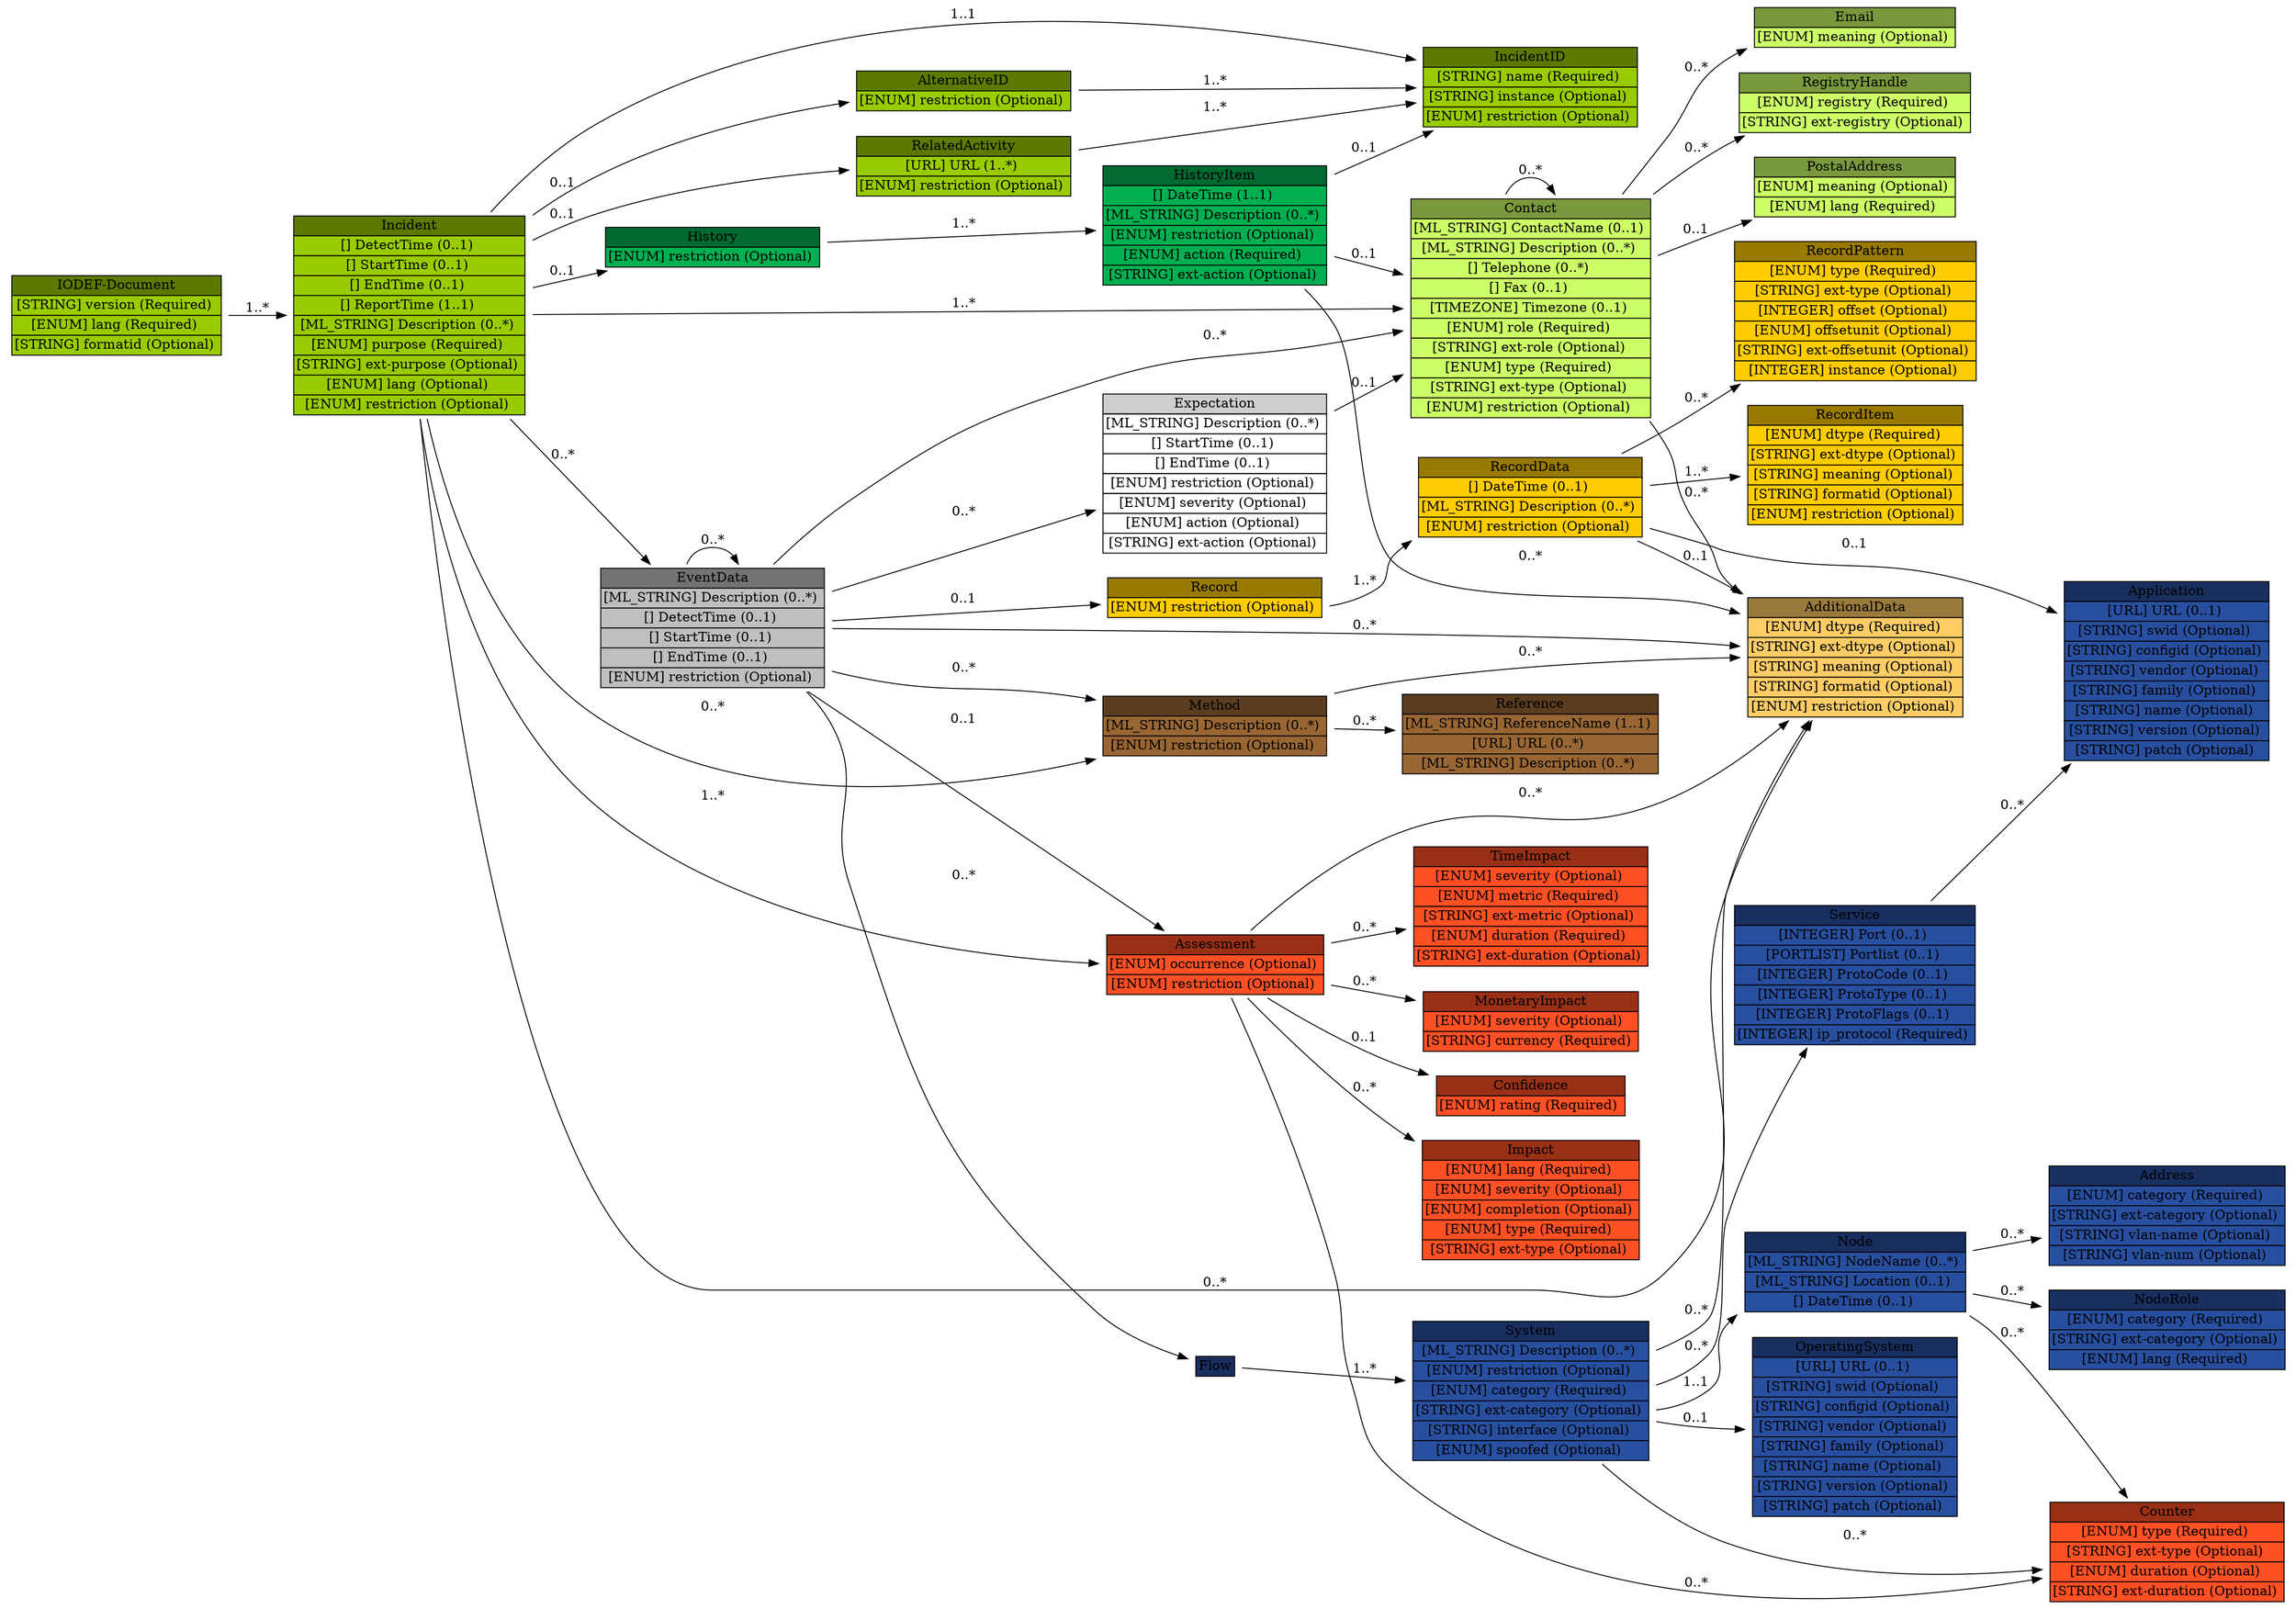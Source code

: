 digraph "IODEF-Document" {
	graph [rankdir=LR];
	node [label="\N"];
	graph [bb="0,0,2352,1650"];
	"IODEF-Document" [label=<<table BORDER="0" CELLBORDER="1" CELLSPACING="0"> <tr > <td BGCOLOR="#5c7a00" HREF="#" TITLE="The IODEF-Document class is the top level class in the IODEF data model. All IODEF documents are an instance of this class. ">IODEF-Document</td> </tr>" %<tr><td BGCOLOR="#99CC00" HREF="#" TITLE="The IODEF specification version number to which this IODEF document conforms.  The value of this attribute MUST be &quot;1.00&quot;">[STRING] version (Required) </td></tr>%<tr><td BGCOLOR="#99CC00" HREF="#" TITLE="A valid language code per RFC 4646 [7] constrained by the definition of &quot;xs:language&quot;.  The interpretation of this code is described in Section 6.">[ENUM] lang (Required) </td></tr>%<tr><td BGCOLOR="#99CC00" HREF="#" TITLE="A free-form string to convey processing instructions to the recipient of the document.  Its semantics must be negotiated out-of-band.">[STRING] formatid (Optional) </td></tr>%</table>>, shape=plaintext, pos="114,1319", width="3.1667", height="1.2361"];
	Incident [label=<<table BORDER="0" CELLBORDER="1" CELLSPACING="0"> <tr > <td BGCOLOR="#5c7a00" HREF="#" TITLE="Every incident is represented by an instance of the Incident class. This class provides a standardized representation for commonly exchanged incident data. ">Incident</td> </tr>" %<tr><td BGCOLOR="#99CC00" HREF="#" TITLE="The time the incident was first detected.">[] DetectTime (0..1) </td></tr>%<tr><td BGCOLOR="#99CC00" HREF="#" TITLE="The time the incident started.">[] StartTime (0..1) </td></tr>%<tr><td BGCOLOR="#99CC00" HREF="#" TITLE="The time the incident ended.">[] EndTime (0..1) </td></tr>%<tr><td BGCOLOR="#99CC00" HREF="#" TITLE="The time the incident was reported.">[] ReportTime (1..1) </td></tr>%<tr><td BGCOLOR="#99CC00" HREF="#" TITLE="A free-form textual description of the incident.">[ML_STRING] Description (0..*) </td></tr>%<tr><td BGCOLOR="#99CC00" HREF="#" TITLE="The purpose attribute represents the reason why the IODEF document was created.  It is closely related to the Expectation class (Section 3.13).  This attribute is defined as an enumerated list:">[ENUM] purpose (Required) </td></tr>%<tr><td BGCOLOR="#99CC00" HREF="#" TITLE="A means by which to extend the purpose attribute.  See Section 5.1.">[STRING] ext-purpose (Optional) </td></tr>%<tr><td BGCOLOR="#99CC00" HREF="#" TITLE="A valid language code per RFC 4646 [7] constrained by the definition of &quot;xs:language&quot;.  The interpretation of this code is described in Section 6.">[ENUM] lang (Optional) </td></tr>%<tr><td BGCOLOR="#99CC00" HREF="#" TITLE="This attribute indicates the disclosure guidelines to which the sender expects the recipient to adhere for the information represented in this class and its children.  This guideline provides no security since there are no specified technical means to ensure that the recipient of the document handles the information as the sender requested.">[ENUM] restriction (Optional) </td></tr>%</table>>, shape=plaintext, pos="417,1319", width="3.5", height="2.9028"];
	IncidentID [label=<<table BORDER="0" CELLBORDER="1" CELLSPACING="0"> <tr > <td BGCOLOR="#5c7a00" HREF="#" TITLE="The IncidentID class represents an incident tracking number that is unique in the context of the CSIRT and identifies the activity characterized in an IODEF Document. This identifier would serve as an index into the CSIRT incident handling system. The combination of the name attribute and the string in the element content MUST be a globally unique identifier describing the activity. Documents generated by a given CSIRT MUST NOT reuse the same value unless they are referencing the same incident. ">IncidentID</td> </tr>" %<tr><td BGCOLOR="#99CC00" HREF="#" TITLE="An identifier describing the CSIRT that created the document.  In order to have a globally unique CSIRT name, the fully qualified domain name associated with the CSIRT MUST be used.">[STRING] name (Required) </td></tr>%<tr><td BGCOLOR="#99CC00" HREF="#" TITLE="An identifier referencing a subset of the named incident.">[STRING] instance (Optional) </td></tr>%<tr><td BGCOLOR="#99CC00" HREF="#" TITLE="This attribute has been defined in Section 3.2.">[ENUM] restriction (Optional) </td></tr>%</table>>, shape=plaintext, pos="1564,1564", width="3.1667", height="1.2361"];
	AlternativeID [label=<<table BORDER="0" CELLBORDER="1" CELLSPACING="0"> <tr > <td BGCOLOR="#5c7a00" HREF="#" TITLE="The AlternativeID class lists the incident tracking numbers used by CSIRTs, other than the one generating the document, to refer to the identical activity described the IODEF document. A tracking number listed as an AlternativeID references the same incident detected by ">AlternativeID</td> </tr>" %<tr><td BGCOLOR="#99CC00" HREF="#" TITLE="This attribute has been defined in Section 3.2.">[ENUM] restriction (Optional) </td></tr>%</table>>, shape=plaintext, pos="985,1555", width="3.1667", height="0.68056"];
	RelatedActivity [label=<<table BORDER="0" CELLBORDER="1" CELLSPACING="0"> <tr > <td BGCOLOR="#5c7a00" HREF="#" TITLE="The RelatedActivity class lists either incident tracking numbers of incidents or URLs (not both) that refer to activity related to the one described in the IODEF document. These references may be to local incident tracking numbers or to those of other CSIRTs. ">RelatedActivity</td> </tr>" %<tr><td BGCOLOR="#99CC00" HREF="#" TITLE="A URL to activity related to this incident.">[URL] URL (1..*) </td></tr>%<tr><td BGCOLOR="#99CC00" HREF="#" TITLE="This attribute has been defined in Section 3.2.">[ENUM] restriction (Optional) </td></tr>%</table>>, shape=plaintext, pos="985,1478", width="3.1667", height="0.95833"];
	Assessment [label=<<table BORDER="0" CELLBORDER="1" CELLSPACING="0"> <tr > <td BGCOLOR="#993016" HREF="#" TITLE="The Assessment class describes the technical and non-technical repercussions of the incident on the CSIRT&#39;s constituency. ">Assessment</td> </tr>" %<tr><td BGCOLOR="#FF5024" HREF="#" TITLE="Specifies whether the assessment is describing actual or potential outcomes.  The default is &quot;actual&quot; and is assumed if not specified.">[ENUM] occurrence (Optional) </td></tr>%<tr><td BGCOLOR="#FF5024" HREF="#" TITLE="This attribute is defined in Section 3.2.">[ENUM] restriction (Optional) </td></tr>%</table>>, shape=plaintext, pos="1240,649", width="3.25", height="0.95833"];
	Impact [label=<<table BORDER="0" CELLBORDER="1" CELLSPACING="0"> <tr > <td BGCOLOR="#993016" HREF="#" TITLE="The Impact class allows for categorizing and describing the technical impact of the incident on the network of an organization. ">Impact</td> </tr>" %<tr><td BGCOLOR="#FF5024" HREF="#" TITLE="A valid language code per RFC 4646 [7] constrained by the definition of &quot;xs:language&quot;.  The interpretation of this code is described in Section 6.">[ENUM] lang (Required) </td></tr>%<tr><td BGCOLOR="#FF5024" HREF="#" TITLE="An estimate of the relative severity of the activity.  The permitted values are shown below.  There is no default value.">[ENUM] severity (Optional) </td></tr>%<tr><td BGCOLOR="#FF5024" HREF="#" TITLE="An indication whether the described activity was successful.  The permitted values are shown below.  There is no default value.">[ENUM] completion (Optional) </td></tr>%<tr><td BGCOLOR="#FF5024" HREF="#" TITLE="Classifies the malicious activity into incident categories.  The permitted values are shown below.  The default value is &quot;other&quot;.">[ENUM] type (Required) </td></tr>%<tr><td BGCOLOR="#FF5024" HREF="#" TITLE="A means by which to extend the type attribute. See Section 5.1.">[STRING] ext-type (Optional) </td></tr>%</table>>, shape=plaintext, pos="1564,417", width="3.25", height="1.7917"];
	TimeImpact [label=<<table BORDER="0" CELLBORDER="1" CELLSPACING="0"> <tr > <td BGCOLOR="#993016" HREF="#" TITLE="The TimeImpact class describes the impact of the incident on an organization as a function of time. It provides a way to convey down time and recovery time. ">TimeImpact</td> </tr>" %<tr><td BGCOLOR="#FF5024" HREF="#" TITLE="An estimate of the relative severity of the activity.  The permitted values are shown below.  There is no default value.">[ENUM] severity (Optional) </td></tr>%<tr><td BGCOLOR="#FF5024" HREF="#" TITLE="Defines the metric in which the time is expressed.  The permitted values are shown below.  There is no default value.">[ENUM] metric (Required) </td></tr>%<tr><td BGCOLOR="#FF5024" HREF="#" TITLE="A means by which to extend the metric attribute.  See Section 5.1.">[STRING] ext-metric (Optional) </td></tr>%<tr><td BGCOLOR="#FF5024" HREF="#" TITLE="Defines a unit of time, that when combined with the metric attribute, fully describes a metric of impact that will be conveyed in the element content.  The permitted values are shown below.  The default value is &quot;hour&quot;.">[ENUM] duration (Required) </td></tr>%<tr><td BGCOLOR="#FF5024" HREF="#" TITLE="A means by which to extend the duration attribute.  See Section 5.1.">[STRING] ext-duration (Optional) </td></tr>%</table>>, shape=plaintext, pos="1564,715", width="3.5556", height="1.7917"];
	MonetaryImpact [label=<<table BORDER="0" CELLBORDER="1" CELLSPACING="0"> <tr > <td BGCOLOR="#993016" HREF="#" TITLE="The MonetaryImpact class describes the financial impact of the activity on an organization. For example, this impact may consider losses due to the cost of the investigation or recovery, diminished ">MonetaryImpact</td> </tr>" %<tr><td BGCOLOR="#FF5024" HREF="#" TITLE="An estimate of the relative severity of the activity.  The permitted values are shown below.  There is no default value.">[ENUM] severity (Optional) </td></tr>%<tr><td BGCOLOR="#FF5024" HREF="#" TITLE="Defines the currency in which the monetary impact is expressed.  The permitted values are defined in ISO 4217:2001, Codes for the representation of currencies and funds [14].  There is no default value.">[STRING] currency (Required) </td></tr>%</table>>, shape=plaintext, pos="1564,599", width="3.2222", height="0.95833"];
	Counter [label=<<table BORDER="0" CELLBORDER="1" CELLSPACING="0"> <tr > <td BGCOLOR="#993016" HREF="#" TITLE="The Counter class summarize multiple occurrences of some event, or conveys counts or rates on various features (e.g., packets, sessions, events). ">Counter</td> </tr>" %<tr><td BGCOLOR="#FF5024" HREF="#" TITLE="Specifies the units of the element content.">[ENUM] type (Required) </td></tr>%<tr><td BGCOLOR="#FF5024" HREF="#" TITLE="A means by which to extend the type attribute. See Section 5.1.">[STRING] ext-type (Optional) </td></tr>%<tr><td BGCOLOR="#FF5024" HREF="#" TITLE="If present, the Counter class represents a rate rather than a count over the entire event.  In that case, this attribute specifies the denominator of the rate (where the type attribute specified the nominator).  The possible values of this attribute are defined in Section 3.10.2">[ENUM] duration (Optional) </td></tr>%<tr><td BGCOLOR="#FF5024" HREF="#" TITLE="A means by which to extend the duration attribute.  See Section 5.1.">[STRING] ext-duration (Optional) </td></tr>%</table>>, shape=plaintext, pos="2223,54", width="3.5556", height="1.5139"];
	Confidence [label=<<table BORDER="0" CELLBORDER="1" CELLSPACING="0"> <tr > <td BGCOLOR="#993016" HREF="#" TITLE="The Confidence class represents a best estimate of the validity and accuracy of the described impact (see Section 3.10) of the incident activity. This estimate can be expressed as a category or a numeric calculation. ">Confidence</td> </tr>" %<tr><td BGCOLOR="#FF5024" HREF="#" TITLE="A rating of the analytical validity of the specified Assessment.  The permitted values are shown below. There is no default value.">[ENUM] rating (Required) </td></tr>%</table>>, shape=plaintext, pos="1564,523", width="2.8056", height="0.68056"];
	AdditionalData [label=<<table BORDER="0" CELLBORDER="1" CELLSPACING="0"> <tr > <td BGCOLOR="#997a3d" HREF="#" TITLE="The AdditionalData class serves as an extension mechanism for information not otherwise represented in the data model. For relatively simple information, atomic data types (e.g., integers, strings) are provided with a mechanism to annotate their meaning. The class can also be used to extend the data model (and the associated Schema) to support proprietary extensions by encapsulating entire XML documents conforming to another Schema (e.g., IDMEF). A detailed discussion for extending the data model and the schema can be found in Section 5. ">AdditionalData</td> </tr>" %<tr><td BGCOLOR="#FFCC66" HREF="#" TITLE="The data type of the element content.  The permitted values for this attribute are shown below.  The default value is &quot;string&quot;.">[ENUM] dtype (Required) </td></tr>%<tr><td BGCOLOR="#FFCC66" HREF="#" TITLE="A means by which to extend the dtype attribute.  See Section 5.1.">[STRING] ext-dtype (Optional) </td></tr>%<tr><td BGCOLOR="#FFCC66" HREF="#" TITLE="A free-form description of the element content.">[STRING] meaning (Optional) </td></tr>%<tr><td BGCOLOR="#FFCC66" HREF="#" TITLE="An identifier referencing the format and semantics of the element content.">[STRING] formatid (Optional) </td></tr>%<tr><td BGCOLOR="#FFCC66" HREF="#" TITLE="This attribute has been defined in Section 3.2.">[ENUM] restriction (Optional) </td></tr>%</table>>, shape=plaintext, pos="1899,979", width="3.2778", height="1.7917"];
	Method [label=<<table BORDER="0" CELLBORDER="1" CELLSPACING="0"> <tr > <td BGCOLOR="#5c3d1f" HREF="#" TITLE="The Method class describes the methodology used by the intruder to perpetrate the events of the incident. This class consists of a list of references describing the attack method and a free form description of the technique. ">Method</td> </tr>" %<tr><td BGCOLOR="#996633" HREF="#" TITLE="A free-form text description of the methodology used by the intruder.">[ML_STRING] Description (0..*) </td></tr>%<tr><td BGCOLOR="#996633" HREF="#" TITLE="This attribute is defined in Section 3.2.">[ENUM] restriction (Optional) </td></tr>%</table>>, shape=plaintext, pos="1240,904", width="3.3611", height="0.95833"];
	Reference [label=<<table BORDER="0" CELLBORDER="1" CELLSPACING="0"> <tr > <td BGCOLOR="#5c3d1f" HREF="#" TITLE="The Reference class is a reference to a vulnerability, IDS alert, malware sample, advisory, or attack technique. A reference consists of a name, a URL to this reference, and an optional description. ">Reference</td> </tr>" %<tr><td BGCOLOR="#996633" HREF="#" TITLE="Name of the reference.">[ML_STRING] ReferenceName (1..1) </td></tr>%<tr><td BGCOLOR="#996633" HREF="#" TITLE="A URL associated with the reference.">[URL] URL (0..*) </td></tr>%<tr><td BGCOLOR="#996633" HREF="#" TITLE="A free-form text description of this reference.">[ML_STRING] Description (0..*) </td></tr>%</table>>, shape=plaintext, pos="1564,894", width="3.8056", height="1.2361"];
	Contact [label=<<table BORDER="0" CELLBORDER="1" CELLSPACING="0"> <tr > <td BGCOLOR="#7a993d" HREF="#" TITLE="The Contact class describes contact information for organizations and personnel involved in the incident. This class allows for the naming of the involved party, specifying contact information for them, and identifying their role in the incident. ">Contact</td> </tr>" %<tr><td BGCOLOR="#CCFF66" HREF="#" TITLE="The name of the contact.  The contact may either be an organization or a person.  The type attribute disambiguates the semantics.">[ML_STRING] ContactName (0..1) </td></tr>%<tr><td BGCOLOR="#CCFF66" HREF="#" TITLE="A free-form description of this contact.  In the case of a person, this is often the organizational title of the individual.">[ML_STRING] Description (0..*) </td></tr>%<tr><td BGCOLOR="#CCFF66" HREF="#" TITLE="The telephone number of the contact.">[] Telephone (0..*) </td></tr>%<tr><td BGCOLOR="#CCFF66" HREF="#" TITLE="The facsimile telephone number of the contact.">[] Fax (0..1) </td></tr>%<tr><td BGCOLOR="#CCFF66" HREF="#" TITLE="The timezone in which the contact resides formatted according to Section 2.9.">[TIMEZONE] Timezone (0..1) </td></tr>%<tr><td BGCOLOR="#CCFF66" HREF="#" TITLE="Indicates the role the contact fulfills.  This attribute is defined as an enumerated list:">[ENUM] role (Required) </td></tr>%<tr><td BGCOLOR="#CCFF66" HREF="#" TITLE="A means by which to extend the role attribute. See Section 5.1.">[STRING] ext-role (Optional) </td></tr>%<tr><td BGCOLOR="#CCFF66" HREF="#" TITLE="Indicates the type of contact being described. This attribute is defined as an enumerated list:">[ENUM] type (Required) </td></tr>%<tr><td BGCOLOR="#CCFF66" HREF="#" TITLE="A means by which to extend the type attribute. See Section 5.1.">[STRING] ext-type (Optional) </td></tr>%<tr><td BGCOLOR="#CCFF66" HREF="#" TITLE="This attribute is defined in Section 3.2.">[ENUM] restriction (Optional) </td></tr>%</table>>, shape=plaintext, pos="1564,1340", width="3.6111", height="3.1806"];
	RegistryHandle [label=<<table BORDER="0" CELLBORDER="1" CELLSPACING="0"> <tr > <td BGCOLOR="#7a993d" HREF="#" TITLE="The RegistryHandle class represents a handle into an Internet registry or community-specific database. The handle is specified in the element content and the type attribute specifies the database. ">RegistryHandle</td> </tr>" %<tr><td BGCOLOR="#CCFF66" HREF="#" TITLE="The database to which the handle belongs.  The default value is &#39;local&#39;.  The possible values are:">[ENUM] registry (Required) </td></tr>%<tr><td BGCOLOR="#CCFF66" HREF="#" TITLE="A means by which to extend the registry attribute.  See Section 5.1.">[STRING] ext-registry (Optional) </td></tr>%</table>>, shape=plaintext, pos="1899,1550", width="3.5", height="0.95833"];
	PostalAddress [label=<<table BORDER="0" CELLBORDER="1" CELLSPACING="0"> <tr > <td BGCOLOR="#7a993d" HREF="#" TITLE="The PostalAddress class specifies a postal address formatted according to the POSTAL data type (Section 2.11). ">PostalAddress</td> </tr>" %<tr><td BGCOLOR="#CCFF66" HREF="#" TITLE="A free-form description of the element content.">[ENUM] meaning (Optional) </td></tr>%<tr><td BGCOLOR="#CCFF66" HREF="#" TITLE="A valid language code per RFC 4646 [7] constrained by the definition of &quot;xs:language&quot;.  The interpretation of this code is described in Section 6.">[ENUM] lang (Required) </td></tr>%</table>>, shape=plaintext, pos="1899,1464", width="3.0278", height="0.95833"];
	Email [label=<<table BORDER="0" CELLBORDER="1" CELLSPACING="0"> <tr > <td BGCOLOR="#7a993d" HREF="#" TITLE="The Email class specifies an email address formatted according to EMAIL data type (Section 2.14). ">Email</td> </tr>" %<tr><td BGCOLOR="#CCFF66" HREF="#" TITLE="A free-form description of the element content (e.g., hours of coverage for a given number).">[ENUM] meaning (Optional) </td></tr>%</table>>, shape=plaintext, pos="1899,1626", width="3.0278", height="0.68056"];
	EventData [label=<<table BORDER="0" CELLBORDER="1" CELLSPACING="0"> <tr > <td BGCOLOR="#737373" HREF="#" TITLE="The EventData class describes a particular event of the incident for a given set of hosts or networks. This description includes the systems from which the activity originated and those targeted, an assessment of the techniques used by the intruder, the impact of the activity on the organization, and any forensic evidence discovered. ">EventData</td> </tr>" %<tr><td BGCOLOR="#bfbfbf" HREF="#" TITLE="A free-form textual description of the event.">[ML_STRING] Description (0..*) </td></tr>%<tr><td BGCOLOR="#bfbfbf" HREF="#" TITLE="The time the event was detected.">[] DetectTime (0..1) </td></tr>%<tr><td BGCOLOR="#bfbfbf" HREF="#" TITLE="The time the event started.">[] StartTime (0..1) </td></tr>%<tr><td BGCOLOR="#bfbfbf" HREF="#" TITLE="The time the event ended.">[] EndTime (0..1) </td></tr>%<tr><td BGCOLOR="#bfbfbf" HREF="#" TITLE="This attribute is defined in Section 3.2.">[ENUM] restriction (Optional) </td></tr>%</table>>, shape=plaintext, pos="730,992", width="3.3611", height="1.7917"];
	Flow [label=<<table BORDER="0" CELLBORDER="1" CELLSPACING="0"> <tr > <td BGCOLOR="#182f5f" HREF="#" TITLE="The Flow class groups related the source and target hosts. ">Flow</td> </tr>" %</table>>, shape=plaintext, pos="1240,247", width="0.77778", height="0.5"];
	System [label=<<table BORDER="0" CELLBORDER="1" CELLSPACING="0"> <tr > <td BGCOLOR="#182f5f" HREF="#" TITLE="The System class describes a system or network involved in an event. The systems or networks represented by this class are categorized according to the role they played in the incident through the category attribute. The value of this category attribute dictates the semantics of the aggregated classes in the System class. If the category attribute has a value of &quot;source&quot;, then the aggregated classes denote the machine and service from which the activity is originating. With a category attribute value of &quot;target&quot; or &quot;intermediary&quot;, then the machine or service is the one targeted in the activity. A value of &quot;sensor&quot; dictates that this System was part of an instrumentation to monitor the network. ">System</td> </tr>" %<tr><td BGCOLOR="#284f9f" HREF="#" TITLE="A free-form text description of the System.">[ML_STRING] Description (0..*) </td></tr>%<tr><td BGCOLOR="#284f9f" HREF="#" TITLE="This attribute is defined in Section 3.2.">[ENUM] restriction (Optional) </td></tr>%<tr><td BGCOLOR="#284f9f" HREF="#" TITLE="Classifies the role the host or network played in the incident.  The possible values are:">[ENUM] category (Required) </td></tr>%<tr><td BGCOLOR="#284f9f" HREF="#" TITLE="A means by which to extend the category attribute.  See Section 5.1.">[STRING] ext-category (Optional) </td></tr>%<tr><td BGCOLOR="#284f9f" HREF="#" TITLE="Specifies the interface on which the event(s) on this System originated.  If the Node class specifies a network rather than a host, this attribute has no meaning.">[STRING] interface (Optional) </td></tr>%<tr><td BGCOLOR="#284f9f" HREF="#" TITLE="An indication of confidence in whether this System was the true target or attacking host.  The permitted values for this attribute are shown below.  The default value is &quot;unknown&quot;.">[ENUM] spoofed (Optional) </td></tr>%</table>>, shape=plaintext, pos="1564,223", width="3.5833", height="2.0694"];
	"Node" [label=<<table BORDER="0" CELLBORDER="1" CELLSPACING="0"> <tr > <td BGCOLOR="#182f5f" HREF="#" TITLE="The Node class names a system (e.g., PC, router) or network. ">Node</td> </tr>" %<tr><td BGCOLOR="#284f9f" HREF="#" TITLE="The name of the Node (e.g., fully qualified domain name).  This information MUST be provided if no Address information is given.">[ML_STRING] NodeName (0..*) </td></tr>%<tr><td BGCOLOR="#284f9f" HREF="#" TITLE="A free-from description of the physical location of the equipment.">[ML_STRING] Location (0..1) </td></tr>%<tr><td BGCOLOR="#284f9f" HREF="#" TITLE="A timestamp of when the resolution between the name and address was performed.  This information SHOULD be provided if both an Address and NodeName are specified.">[] DateTime (0..1) </td></tr>%</table>>, shape=plaintext, pos="1899,339", width="3.3333", height="1.2361"];
	Address [label=<<table BORDER="0" CELLBORDER="1" CELLSPACING="0"> <tr > <td BGCOLOR="#182f5f" HREF="#" TITLE="The Address class represents a hardware (layer-2), network (layer-3), or application (layer-7) address. ">Address</td> </tr>" %<tr><td BGCOLOR="#284f9f" HREF="#" TITLE="The type of address represented.  The permitted values for this attribute are shown below.  The default value is &quot;ipv4-addr&quot;.">[ENUM] category (Required) </td></tr>%<tr><td BGCOLOR="#284f9f" HREF="#" TITLE="A means by which to extend the category attribute.  See Section 5.1.">[STRING] ext-category (Optional) </td></tr>%<tr><td BGCOLOR="#284f9f" HREF="#" TITLE="The name of the Virtual LAN to which the address belongs.">[STRING] vlan-name (Optional) </td></tr>%<tr><td BGCOLOR="#284f9f" HREF="#" TITLE="The number of the Virtual LAN to which the address belongs.">[STRING] vlan-num (Optional) </td></tr>%</table>>, shape=plaintext, pos="2223,402", width="3.5833", height="1.5139"];
	NodeRole [label=<<table BORDER="0" CELLBORDER="1" CELLSPACING="0"> <tr > <td BGCOLOR="#182f5f" HREF="#" TITLE="The NodeRole class describes the intended function performed by a particular host. ">NodeRole</td> </tr>" %<tr><td BGCOLOR="#284f9f" HREF="#" TITLE="Functionality provided by a node.">[ENUM] category (Required) </td></tr>%<tr><td BGCOLOR="#284f9f" HREF="#" TITLE="A means by which to extend the category attribute.  See Section 5.1.">[STRING] ext-category (Optional) </td></tr>%<tr><td BGCOLOR="#284f9f" HREF="#" TITLE="A valid language code per RFC 4646 [7] constrained by the definition of &quot;xs:language&quot;.  The interpretation of this code is described in Section 6.">[ENUM] lang (Required) </td></tr>%</table>>, shape=plaintext, pos="2223,286", width="3.5833", height="1.2361"];
	Service [label=<<table BORDER="0" CELLBORDER="1" CELLSPACING="0"> <tr > <td BGCOLOR="#182f5f" HREF="#" TITLE="The Service class describes a network service of a host or network. The service is identified by specific port or list of ports, along with the application listening on that port. ">Service</td> </tr>" %<tr><td BGCOLOR="#284f9f" HREF="#" TITLE="A port number.">[INTEGER] Port (0..1) </td></tr>%<tr><td BGCOLOR="#284f9f" HREF="#" TITLE="A list of port numbers formatted according to Section 2.10.">[PORTLIST] Portlist (0..1) </td></tr>%<tr><td BGCOLOR="#284f9f" HREF="#" TITLE="A layer-4 protocol-specific code field (e.g., ICMP code field).">[INTEGER] ProtoCode (0..1) </td></tr>%<tr><td BGCOLOR="#284f9f" HREF="#" TITLE="A layer-4 protocol specific type field (e.g., ICMP type field).">[INTEGER] ProtoType (0..1) </td></tr>%<tr><td BGCOLOR="#284f9f" HREF="#" TITLE="A layer-4 protocol specific flag field (e.g., TCP flag field).">[INTEGER] ProtoFlags (0..1) </td></tr>%<tr><td BGCOLOR="#284f9f" HREF="#" TITLE="The IANA protocol number.">[INTEGER] ip_protocol (Required) </td></tr>%</table>>, shape=plaintext, pos="1899,651", width="3.5556", height="2.0694"];
	Application [label=<<table BORDER="0" CELLBORDER="1" CELLSPACING="0"> <tr > <td BGCOLOR="#182f5f" HREF="#" TITLE="The Application class describes an application running on a System providing a Service. ">Application</td> </tr>" %<tr><td BGCOLOR="#284f9f" HREF="#" TITLE="A URL describing the application.">[URL] URL (0..1) </td></tr>%<tr><td BGCOLOR="#284f9f" HREF="#" TITLE="An identifier that can be used to reference this software.">[STRING] swid (Optional) </td></tr>%<tr><td BGCOLOR="#284f9f" HREF="#" TITLE="An identifier that can be used to reference a particular configuration of this software.">[STRING] configid (Optional) </td></tr>%<tr><td BGCOLOR="#284f9f" HREF="#" TITLE="Vendor name of the software.">[STRING] vendor (Optional) </td></tr>%<tr><td BGCOLOR="#284f9f" HREF="#" TITLE="Family of the software.">[STRING] family (Optional) </td></tr>%<tr><td BGCOLOR="#284f9f" HREF="#" TITLE="Name of the software.">[STRING] name (Optional) </td></tr>%<tr><td BGCOLOR="#284f9f" HREF="#" TITLE="Version of the software.">[STRING] version (Optional) </td></tr>%<tr><td BGCOLOR="#284f9f" HREF="#" TITLE="Patch or service pack level of the software.">[STRING] patch (Optional) </td></tr>%</table>>, shape=plaintext, pos="2223,967", width="3.0833", height="2.625"];
	OperatingSystem [label=<<table BORDER="0" CELLBORDER="1" CELLSPACING="0"> <tr > <td BGCOLOR="#182f5f" HREF="#" TITLE="The OperatingSystem class describes the operating system running on a System. The definition is identical to the Application class (Section 3.17.1). ">OperatingSystem</td> </tr>" %<tr><td BGCOLOR="#284f9f" HREF="#" TITLE="A URL describing the application.">[URL] URL (0..1) </td></tr>%<tr><td BGCOLOR="#284f9f" HREF="#" TITLE="An identifier that can be used to reference this software.">[STRING] swid (Optional) </td></tr>%<tr><td BGCOLOR="#284f9f" HREF="#" TITLE="An identifier that can be used to reference a particular configuration of this software.">[STRING] configid (Optional) </td></tr>%<tr><td BGCOLOR="#284f9f" HREF="#" TITLE="Vendor name of the software.">[STRING] vendor (Optional) </td></tr>%<tr><td BGCOLOR="#284f9f" HREF="#" TITLE="Family of the software.">[STRING] family (Optional) </td></tr>%<tr><td BGCOLOR="#284f9f" HREF="#" TITLE="Name of the software.">[STRING] name (Optional) </td></tr>%<tr><td BGCOLOR="#284f9f" HREF="#" TITLE="Version of the software.">[STRING] version (Optional) </td></tr>%<tr><td BGCOLOR="#284f9f" HREF="#" TITLE="Patch or service pack level of the software.">[STRING] patch (Optional) </td></tr>%</table>>, shape=plaintext, pos="1899,183", width="3.0833", height="2.625"];
	Expectation [label=<<table BORDER="0" CELLBORDER="1" CELLSPACING="0"> <tr > <td BGCOLOR="#CECECE" HREF="#" TITLE="The Expectation class conveys to the recipient of the IODEF document the actions the sender is requesting. The scope of the requested action is limited to purview of the EventData class in which this class is aggregated. ">Expectation</td> </tr>" %<tr><td HREF="#" TITLE="A free-form description of the desired action(s).">[ML_STRING] Description (0..*) </td></tr>%<tr><td HREF="#" TITLE="The time at which the action should be performed.  A timestamp that is earlier than the ReportTime specified in the Incident class denotes that the expectation should be fulfilled as soon as possible.  The absence of this element leaves the execution of the expectation to the discretion of the recipient.">[] StartTime (0..1) </td></tr>%<tr><td HREF="#" TITLE="The time by which the action should be completed. If the action is not carried out by this time, it should no longer be performed.">[] EndTime (0..1) </td></tr>%<tr><td HREF="#" TITLE="This attribute is defined in Section 3.2.">[ENUM] restriction (Optional) </td></tr>%<tr><td HREF="#" TITLE="Indicates the desired priority of the action. This attribute is an enumerated list with no default value, and the semantics of these relative measures are context dependent.">[ENUM] severity (Optional) </td></tr>%<tr><td HREF="#" TITLE="Classifies the type of action requested.  This attribute is an enumerated list with no default value.">[ENUM] action (Optional) </td></tr>%<tr><td HREF="#" TITLE="A means by which to extend the action attribute.  See Section 5.1.">[STRING] ext-action (Optional) </td></tr>%</table>>, shape=plaintext, pos="1240,1154", width="3.3611", height="2.3472"];
	Record [label=<<table BORDER="0" CELLBORDER="1" CELLSPACING="0"> <tr > <td BGCOLOR="#997a00" HREF="#" TITLE="The Record class is a container class for log and audit data that provides supportive information about the incident. The source of this data will often be the output of monitoring tools. These logs should substantiate the activity described in the document. ">Record</td> </tr>" %<tr><td BGCOLOR="#ffcc00" HREF="#" TITLE="This attribute has been defined in Section 3.2.">[ENUM] restriction (Optional) </td></tr>%</table>>, shape=plaintext, pos="1240,1028", width="3.1667", height="0.68056"];
	RecordData [label=<<table BORDER="0" CELLBORDER="1" CELLSPACING="0"> <tr > <td BGCOLOR="#997a00" HREF="#" TITLE="The RecordData class groups log or audit data from a given sensor (e.g., IDS, firewall log) and provides a way to annotate the output. ">RecordData</td> </tr>" %<tr><td BGCOLOR="#ffcc00" HREF="#" TITLE="Timestamp of the RecordItem data.">[] DateTime (0..1) </td></tr>%<tr><td BGCOLOR="#ffcc00" HREF="#" TITLE="Free-form textual description of the provided RecordItem data.  At minimum, this description should convey the significance of the provided RecordItem data.">[ML_STRING] Description (0..*) </td></tr>%<tr><td BGCOLOR="#ffcc00" HREF="#" TITLE="This attribute has been defined in Section 3.2.">[ENUM] restriction (Optional) </td></tr>%</table>>, shape=plaintext, pos="1564,1144", width="3.3611", height="1.2361"];
	RecordPattern [label=<<table BORDER="0" CELLBORDER="1" CELLSPACING="0"> <tr > <td BGCOLOR="#997a00" HREF="#" TITLE="The RecordPattern class describes where in the content of the RecordItem relevant information can be found. It provides a way to reference subsets of information, identified by a pattern, in a large log file, audit trail, or forensic data. ">RecordPattern</td> </tr>" %<tr><td BGCOLOR="#ffcc00" HREF="#" TITLE="Describes the type of pattern being specified in the element content.  The default is &quot;regex&quot;.">[ENUM] type (Required) </td></tr>%<tr><td BGCOLOR="#ffcc00" HREF="#" TITLE="A means by which to extend the type attribute. See Section 5.1.">[STRING] ext-type (Optional) </td></tr>%<tr><td BGCOLOR="#ffcc00" HREF="#" TITLE="Amount of units (determined by the offsetunit attribute) to seek into the RecordItem data before matching the pattern.">[INTEGER] offset (Optional) </td></tr>%<tr><td BGCOLOR="#ffcc00" HREF="#" TITLE="Describes the units of the offset attribute. The default is &quot;line&quot;.">[ENUM] offsetunit (Optional) </td></tr>%<tr><td BGCOLOR="#ffcc00" HREF="#" TITLE="A means by which to extend the offsetunit attribute.  See Section 5.1.">[STRING] ext-offsetunit (Optional) </td></tr>%<tr><td BGCOLOR="#ffcc00" HREF="#" TITLE="Number of types to apply the specified pattern.">[INTEGER] instance (Optional) </td></tr>%</table>>, shape=plaintext, pos="1899,1338", width="3.6667", height="2.0694"];
	RecordItem [label=<<table BORDER="0" CELLBORDER="1" CELLSPACING="0"> <tr > <td BGCOLOR="#997a00" HREF="#" TITLE="The RecordItem class provides a way to incorporate relevant logs, audit trails, or forensic data to support the conclusions made during the course of analyzing the incident. The class supports both the direct encapsulation of the data, as well as, provides primitives to reference data stored elsewhere. ">RecordItem</td> </tr>" %<tr><td BGCOLOR="#ffcc00" HREF="#" TITLE="The data type of the element content.  The permitted values for this attribute are shown below.  The default value is &quot;string&quot;.">[ENUM] dtype (Required) </td></tr>%<tr><td BGCOLOR="#ffcc00" HREF="#" TITLE="A means by which to extend the dtype attribute.  See Section 5.1.">[STRING] ext-dtype (Optional) </td></tr>%<tr><td BGCOLOR="#ffcc00" HREF="#" TITLE="A free-form description of the element content.">[STRING] meaning (Optional) </td></tr>%<tr><td BGCOLOR="#ffcc00" HREF="#" TITLE="An identifier referencing the format and semantics of the element content.">[STRING] formatid (Optional) </td></tr>%<tr><td BGCOLOR="#ffcc00" HREF="#" TITLE="This attribute has been defined in Section 3.2.">[ENUM] restriction (Optional) </td></tr>%</table>>, shape=plaintext, pos="1899,1182", width="3.2778", height="1.7917"];
	History [label=<<table BORDER="0" CELLBORDER="1" CELLSPACING="0"> <tr > <td BGCOLOR="#006a30" HREF="#" TITLE="The History class is a log of the significant events or actions performed by the involved parties during the course of handling the incident. ">History</td> </tr>" %<tr><td BGCOLOR="#00B050" HREF="#" TITLE="This attribute is defined in Section 3.2.">[ENUM] restriction (Optional) </td></tr>%</table>>, shape=plaintext, pos="730,1389", width="3.1667", height="0.68056"];
	HistoryItem [label=<<table BORDER="0" CELLBORDER="1" CELLSPACING="0"> <tr > <td BGCOLOR="#006a30" HREF="#" TITLE="The HistoryItem class is an entry in the History (Section 3.11) log that documents a particular action or event that occurred in the course of handling the incident. The details of the entry are a free-form description, but each can be categorized with the type attribute. ">HistoryItem</td> </tr>" %<tr><td BGCOLOR="#00B050" HREF="#" TITLE="Timestamp of this entry in the history log (e.g., when the action described in the Description was taken).">[] DateTime (1..1) </td></tr>%<tr><td BGCOLOR="#00B050" HREF="#" TITLE="A free-form textual description of the action or event.">[ML_STRING] Description (0..*) </td></tr>%<tr><td BGCOLOR="#00B050" HREF="#" TITLE="This attribute has been defined in Section 3.2.">[ENUM] restriction (Optional) </td></tr>%<tr><td BGCOLOR="#00B050" HREF="#" TITLE="Classifies a performed action or occurrence documented in this history log entry.  As activity will likely have been instigated either through a previously conveyed expectation or internal investigation, this attribute is identical to the category attribute of the Expectation class.  The difference is only one of tense.  When an action is in this class, it has been completed.  See Section 3.13.">[ENUM] action (Required) </td></tr>%<tr><td BGCOLOR="#00B050" HREF="#" TITLE="A means by which to extend the action attribute.  See Section 5.1.">[STRING] ext-action (Optional) </td></tr>%</table>>, shape=plaintext, pos="1240,1411", width="3.3611", height="1.7917"];
	Incident -> IncidentID [label="1..1", pos="e,1449.4,1589.7 498.52,1423.1 529.56,1456.7 567.34,1491.4 608,1515 870.99,1668 1246.7,1627.2 1439.5,1591.6", lp="985,1632.5"];
	AlternativeID -> IncidentID [label="1..*", pos="e,1449.5,1562.2 1099.7,1556.8 1197.7,1558.3 1338.5,1560.5 1439.3,1562.1", lp="1240,1568.5"];
	Incident -> AlternativeID [label="0..1", pos="e,870.45,1541.4 543.67,1422.6 549.8,1426.9 555.92,1431 562,1435 652.29,1493.9 771.67,1524.3 860.58,1539.8", lp="576,1456.5"];
	RelatedActivity -> IncidentID [label="1..*", pos="e,1449.5,1547 1099.7,1495 1197.8,1509.6 1338.7,1530.5 1439.6,1545.5", lp="1240,1541.5"];
	Incident -> RelatedActivity [label="0..1", pos="e,870.44,1471.3 543.72,1395.1 564.66,1405.4 586.55,1414.9 608,1422 689.56,1449.1 785.41,1463.1 860.05,1470.4", lp="576,1422.5"];
	Assessment -> Impact [label="0..*", pos="e,1447,476.54 1275.1,614.81 1311.2,580.76 1369.8,528.21 1426,490 1430,487.29 1434.1,484.6 1438.3,481.94", lp="1394,530.5"];
	Assessment -> TimeImpact [label="0..*", pos="e,1435.5,688.82 1357.4,672.92 1379.5,677.42 1402.8,682.16 1425.5,686.78", lp="1394,690.5"];
	Assessment -> MonetaryImpact [label="0..*", pos="e,1447.2,617.02 1357.4,630.88 1383.4,626.88 1411,622.62 1437.2,618.56", lp="1394,635.5"];
	Assessment -> Counter [label="0..*", pos="e,2094.3,27.296 1256.7,614.9 1283.1,559.72 1334.2,446.86 1362,346 1375.8,296.13 1364.1,280.24 1380,231 1393.9,187.86 1391.7,169.65\
 1426,140 1608.4,-17.75 1909,-1.362 2084.2,25.709", lp="1734,26.5"];
	Assessment -> Confidence [label="0..1", pos="e,1463,544.32 1299.6,614.81 1335.3,595.42 1382.2,571.93 1426,556 1434.8,552.81 1443.9,549.84 1453.2,547.1", lp="1394,582.5"];
	Assessment -> AdditionalData [label="0..*", pos="e,1836,914.95 1274,683.05 1308.9,715.8 1366.4,763.81 1426,788 1540.6,834.54 1588,776.04 1702,824 1748.4,843.53 1793.1,877.09 1828.2\
,907.99", lp="1564,832.5"];
	Incident -> Assessment [label="1..*", pos="e,1122.8,649.78 426.66,1214.8 443.23,1098.5 487.93,913.46 608,812 751.23,690.97 973.37,658.3 1112.6,650.33", lp="730,820.5"];
	Method -> Reference [label="0..*", pos="e,1426.2,898.25 1361.6,900.25 1379.4,899.7 1397.9,899.13 1416.1,898.56", lp="1394,908.5"];
	Method -> AdditionalData [label="0..*", pos="e,1780.3,976.22 1361.5,935.03 1382.9,939.64 1405,943.89 1426,947 1541.7,964.17 1674.6,972.14 1770.1,975.83", lp="1564,981.5"];
	Incident -> Method [label="0..*", pos="e,1134.5,869.95 433.78,1214.8 455.6,1116.4 504.05,973.58 608,902 761.07,796.59 988.27,831.55 1124.5,867.27", lp="730,910.5"];
	Contact -> RegistryHandle [label="0..*", pos="e,1783.9,1515.9 1687.2,1454 1712.1,1473.5 1739,1492.2 1766,1507 1768.9,1508.6 1771.8,1510.1 1774.8,1511.6", lp="1734,1504.5"];
	Contact -> PostalAddress [label="0..1", pos="e,1791.4,1429.9 1694.7,1393.9 1718.3,1403.2 1742.8,1412.6 1766,1421 1771.1,1422.9 1776.4,1424.7 1781.7,1426.6", lp="1734,1420.5"];
	Contact -> Email [label="0..*", pos="e,1789.7,1605.4 1656.7,1454.3 1671.9,1473.2 1687.4,1492.6 1702,1511 1730.7,1547.2 1727.2,1567.8 1766,1593 1770.6,1596 1775.5,1598.7\
 1780.5,1601.2", lp="1734,1586.5"];
	Contact -> Contact [label="0..*", pos="e,1589.8,1454.1 1538.2,1454.1 1543.5,1465 1552,1472 1564,1472 1572.4,1472 1579.1,1468.6 1584.2,1462.7", lp="1564,1480.5"];
	Contact -> AdditionalData [label="0..*", pos="e,1784.9,1043 1682.4,1225.8 1689.5,1216.4 1696.2,1206.8 1702,1197 1715.4,1174.6 1708.9,1164.7 1720,1141 1729.8,1120 1736.6,1117.2\
 1748,1097 1756.8,1081.4 1753.9,1074.2 1766,1061 1769.5,1057.2 1773.3,1053.4 1777.2,1049.8", lp="1734,1149.5"];
	Incident -> Contact [label="1..*", pos="e,1433.1,1337.6 543.58,1321.3 759.47,1325.3 1197.4,1333.3 1422.8,1337.4", lp="985,1339.5"];
	EventData -> Contact [label="0..*", pos="e,1433.4,1304.7 785.09,1056.2 809.35,1082 839.29,1110.5 870,1132 969.6,1201.6 1001.9,1211.1 1118,1247 1223,1279.5 1254.4,1265.2 \
1362,1288 1382,1292.3 1403.1,1297.2 1423.7,1302.2", lp="1240,1296.5"];
	EventData -> Assessment [label="0..1", pos="e,1209.2,683.24 826,927.83 840.59,918.59 855.59,909.38 870,901 969.48,843.12 1006.2,848.74 1100,782 1137.7,755.14 1175.5,718.54 \
1202.3,690.53", lp="985,909.5"];
	EventData -> Method [label="0..*", pos="e,1118.2,919.86 851.72,949.35 857.87,947.76 863.98,946.29 870,945 970.44,923.41 997.93,933.66 1100,922 1102.7,921.69 1105.4,921.38\
 1108.2,921.05", lp="985,953.5"];
	"Node" -> Address [label="0..*", pos="e,2093.8,376.87 2019.2,362.37 2040.3,366.47 2062.4,370.77 2083.9,374.96", lp="2063,381.5"];
	"Node" -> NodeRole [label="0..*", pos="e,2093.8,307.14 2019.2,319.34 2040.2,315.91 2062.2,312.31 2083.6,308.8", lp="2063,323.5"];
	"Node" -> Counter [label="0..*", pos="e,2190.1,108.11 2018.5,294.99 2023.2,292.15 2027.7,289.15 2032,286 2095.3,239.81 2150,168 2184.5,116.51", lp="2063,280.5"];
	System -> "Node" [label="1..1", pos="e,1778.9,297.96 1693.1,203.23 1712.9,205.75 1732.1,211.97 1748,224 1770.9,241.29 1746.7,264.75 1766,286 1767.6,287.76 1769.3,289.46\
 1771,291.1", lp="1734,232.5"];
	Service -> Application [label="0..*", pos="e,2126.6,872.96 1975,725.09 2018,767.08 2072.5,820.21 2119.4,865.97", lp="2063,827.5"];
	System -> Service [label="0..*", pos="e,1852.4,576.82 1693.4,231.01 1714,237.72 1733.3,248.13 1748,264 1767.5,285.1 1757.3,364.62 1766,392 1785.6,453.82 1819,518.72 1847.4\
,568.1", lp="1734,272.5"];
	System -> OperatingSystem [label="0..1", pos="e,1787.5,179.5 1693.4,188.16 1702.3,186.52 1711.3,185.1 1720,184 1738.5,181.67 1758.2,180.38 1777.5,179.76", lp="1734,192.5"];
	System -> Counter [label="0..*", pos="e,2094.4,35.06 1634,148.78 1669.9,115.93 1716.5,80.768 1766,63 1868.1,26.316 1991.6,26.26 2084.4,34.165", lp="1899,71.5"];
	System -> AdditionalData [label="0..*", pos="e,1853.6,914.92 1693.2,268.44 1718.7,279.93 1740,292.33 1748,304 1775,343.49 1753.3,687.91 1766,734 1783.1,795.92 1818.2,859.5 1848.1\
,906.37", lp="1734,312.5"];
	Flow -> System [label="1..*", pos="e,1434.8,232.57 1268.8,244.87 1304,242.26 1366.4,237.64 1424.7,233.32", lp="1394,245.5"];
	EventData -> Flow [label="0..*", pos="e,1211.4,254.43 824.21,927.87 834.99,917.03 844.71,905.02 852,892 880.71,840.72 851.71,816.85 870,761 942.03,541.01 949.01,461.2\
 1118,303 1141.7,280.83 1175.7,266.21 1201.8,257.49", lp="985,769.5"];
	Expectation -> Contact [label="0..1", pos="e,1433.3,1257.8 1361.7,1217.2 1377.4,1225.7 1393.1,1234.4 1408,1243 1413.4,1246.1 1419,1249.4 1424.5,1252.6", lp="1394,1251.5"];
	EventData -> Expectation [label="0..*", pos="e,1118.1,1116.9 851.74,1033.1 857.91,1035.1 864.02,1037.1 870,1039 948.86,1064.5 1037.5,1092.1 1108.3,1113.8", lp="985,1119.5"];
	RecordData -> Application [label="0..1", pos="e,2111.3,1022.7 1685.6,1110.6 1712,1103.9 1739.8,1097.3 1766,1092 1883.2,1068.2 1917.2,1085.5 2032,1052 2055.1,1045.3 2079.1,1036.3\
 2101.9,1026.7", lp="1899,1100.5"];
	RecordData -> RecordPattern [label="0..*", pos="e,1779.8,1263.9 1649.5,1188.1 1667,1197.5 1685.2,1207.4 1702,1217 1716.5,1225.3 1742.5,1241 1770.9,1258.5", lp="1734,1250.5"];
	RecordData -> RecordItem [label="1..*", pos="e,1780.3,1168.5 1685.9,1157.8 1713.3,1160.9 1742.5,1164.2 1770.2,1167.4", lp="1734,1173.5"];
	RecordData -> AdditionalData [label="0..1", pos="e,1785.7,1043.1 1671.8,1099.9 1682.1,1095.3 1692.3,1090.7 1702,1086 1726.5,1074.3 1752.2,1061 1776.7,1047.9", lp="1734,1084.5"];
	Record -> RecordData [label="1..*", pos="e,1443.1,1099.9 1354.7,1026.1 1373.8,1030 1392.4,1036.8 1408,1048 1423.2,1058.9 1412.5,1073.1 1426,1086 1428.9,1088.8 1431.9,1091.4\
 1435,1093.9", lp="1394,1056.5"];
	EventData -> Record [label="0..1", pos="e,1125.1,1019.9 851.51,1000.6 931.04,1006.2 1034.7,1013.5 1114.9,1019.2", lp="985,1026.5"];
	EventData -> EventData [label="0..*", pos="e,756.72,1056.3 703.28,1056.3 707.11,1066.8 716.01,1074 730,1074 739.62,1074 746.83,1070.6 751.64,1065", lp="730,1082.5"];
	EventData -> AdditionalData [label="0..*", pos="e,1780.3,989.5 851.6,992.51 1103,993.53 1660.3,995.58 1702,994 1724.1,993.16 1747.6,991.79 1770.3,990.22", lp="1394,1003.5"];
	Incident -> EventData [label="0..*", pos="e,668.32,1056.4 516.9,1214.6 564.01,1165.4 619.03,1107.9 661.37,1063.7", lp="576,1174.5"];
	HistoryItem -> IncidentID [label="0..1", pos="e,1461.5,1519.9 1361.8,1454.2 1377.9,1461.9 1393.7,1470.5 1408,1480 1417.4,1486.3 1416.8,1491.5 1426,1498 1434.4,1503.9 1443.4,1509.6\
 1452.6,1514.9", lp="1394,1488.5"];
	HistoryItem -> Contact [label="0..1", pos="e,1433.3,1368.6 1361.6,1384.4 1381.8,1379.9 1402.9,1375.3 1423.6,1370.8", lp="1394,1387.5"];
	HistoryItem -> AdditionalData [label="0..*", pos="e,1780.1,1021.5 1330.2,1346.8 1342.2,1335.3 1353.3,1322.6 1362,1309 1376.6,1286.2 1405.7,1091.9 1426,1074 1480.3,1026.4 1677.7,1046.5\
 1748,1030 1755.3,1028.3 1762.8,1026.4 1770.2,1024.3", lp="1564,1082.5"];
	History -> HistoryItem [label="1..*", pos="e,1118.1,1405.7 844.77,1394 922.8,1397.3 1026.2,1401.8 1107.7,1405.3", lp="985,1412.5"];
	Incident -> History [label="0..1", pos="e,622.52,1365 543.86,1347.4 566.59,1352.5 590.19,1357.7 612.64,1362.8", lp="576,1364.5"];
	Incident -> AdditionalData [label="0..*", pos="e,1856.5,914.94 427.39,1215 455.73,960.07 544.89,325 730,325 730,325 730,325 1394,325 1462.6,325 1651.1,298.02 1702,344 1832.3,461.77\
 1709.1,567.83 1766,734 1786.9,795.1 1822.2,859.07 1851.1,906.32", lp="1240,333.5"];
	"IODEF-Document" -> Incident [label="1..*", pos="e,290.29,1319 228.12,1319 245.09,1319 262.72,1319 280.1,1319", lp="259,1327.5"];
}
